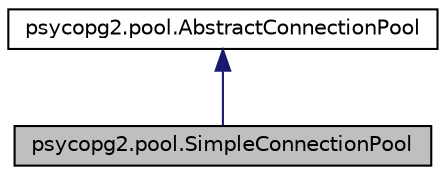 digraph "psycopg2.pool.SimpleConnectionPool"
{
 // LATEX_PDF_SIZE
  edge [fontname="Helvetica",fontsize="10",labelfontname="Helvetica",labelfontsize="10"];
  node [fontname="Helvetica",fontsize="10",shape=record];
  Node1 [label="psycopg2.pool.SimpleConnectionPool",height=0.2,width=0.4,color="black", fillcolor="grey75", style="filled", fontcolor="black",tooltip=" "];
  Node2 -> Node1 [dir="back",color="midnightblue",fontsize="10",style="solid",fontname="Helvetica"];
  Node2 [label="psycopg2.pool.AbstractConnectionPool",height=0.2,width=0.4,color="black", fillcolor="white", style="filled",URL="$classpsycopg2_1_1pool_1_1_abstract_connection_pool.html",tooltip=" "];
}
